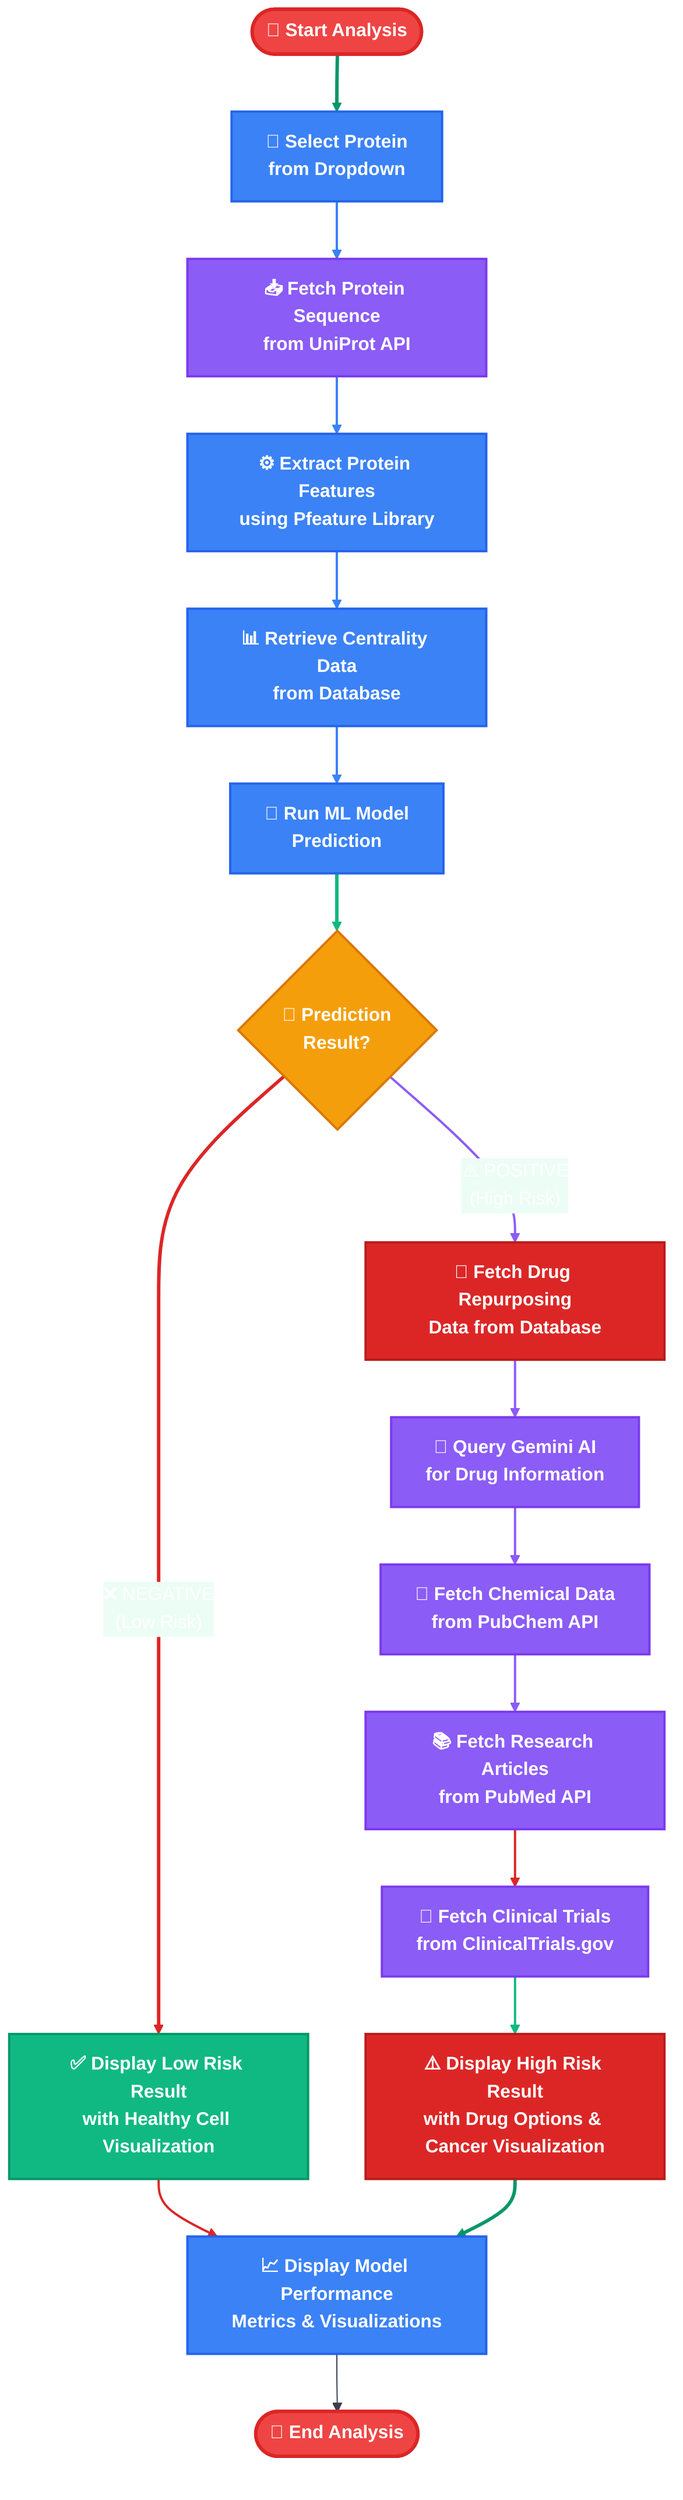 %%{init: {
  'theme': 'base',
  'themeVariables': {
    'primaryColor': '#059669',
    'primaryTextColor': '#ffffff',
    'primaryBorderColor': '#047857',
    'lineColor': '#374151',
    'secondaryColor': '#ecfdf5',
    'tertiaryColor': '#d1fae5',
    'background': '#ffffff',
    'actorBkg': '#3b82f6',
    'actorTextColor': '#ffffff',
    'actorLineColor': '#1d4ed8'
  }
}}%%

flowchart TD
    %% Styling
    classDef startEnd fill:#ef4444,stroke:#dc2626,stroke-width:3px,color:#ffffff,font-weight:bold
    classDef process fill:#3b82f6,stroke:#2563eb,stroke-width:2px,color:#ffffff,font-weight:bold
    classDef decision fill:#f59e0b,stroke:#d97706,stroke-width:2px,color:#ffffff,font-weight:bold
    classDef positive fill:#dc2626,stroke:#b91c1c,stroke-width:2px,color:#ffffff,font-weight:bold
    classDef negative fill:#10b981,stroke:#059669,stroke-width:2px,color:#ffffff,font-weight:bold
    classDef external fill:#8b5cf6,stroke:#7c3aed,stroke-width:2px,color:#ffffff,font-weight:bold
    
    Start([🚀 Start Analysis]):::startEnd
    
    %% Main Flow
    Start --> SelectProtein["🧬 Select Protein<br/>from Dropdown"]:::process
    SelectProtein --> FetchSequence["📥 Fetch Protein Sequence<br/>from UniProt API"]:::external
    FetchSequence --> ExtractFeatures["⚙️ Extract Protein Features<br/>using Pfeature Library"]:::process
    ExtractFeatures --> GetCentrality["📊 Retrieve Centrality Data<br/>from Database"]:::process
    GetCentrality --> RunML["🤖 Run ML Model<br/>Prediction"]:::process
    
    %% Decision Point
    RunML --> Decision{"🎯 Prediction<br/>Result?"}:::decision
    
    %% Negative Path
    Decision -->|"❌ NEGATIVE<br/>(Low Risk)"| ShowNegative["✅ Display Low Risk Result<br/>with Healthy Cell Visualization"]:::negative
    
    %% Positive Path
    Decision -->|"⚠️ POSITIVE<br/>(High Risk)"| FetchDrugs["💊 Fetch Drug Repurposing<br/>Data from Database"]:::positive
    
    %% Drug Processing Chain
    FetchDrugs --> QueryGemini["🤖 Query Gemini AI<br/>for Drug Information"]:::external
    QueryGemini --> FetchPubChem["🧪 Fetch Chemical Data<br/>from PubChem API"]:::external
    FetchPubChem --> FetchPubMed["📚 Fetch Research Articles<br/>from PubMed API"]:::external
    FetchPubMed --> FetchTrials["🏥 Fetch Clinical Trials<br/>from ClinicalTrials.gov"]:::external
    FetchTrials --> ShowPositive["⚠️ Display High Risk Result<br/>with Drug Options & Cancer Visualization"]:::positive
    
    %% Convergence
    ShowNegative --> ShowMetrics["📈 Display Model Performance<br/>Metrics & Visualizations"]:::process
    ShowPositive --> ShowMetrics
    
    ShowMetrics --> End([🏁 End Analysis]):::startEnd
    
    %% Styling for arrows
    linkStyle 0 stroke:#059669,stroke-width:3px
    linkStyle 1 stroke:#3b82f6,stroke-width:2px
    linkStyle 2 stroke:#3b82f6,stroke-width:2px
    linkStyle 3 stroke:#3b82f6,stroke-width:2px
    linkStyle 4 stroke:#3b82f6,stroke-width:2px
    linkStyle 5 stroke:#10b981,stroke-width:3px
    linkStyle 6 stroke:#dc2626,stroke-width:3px
    linkStyle 7 stroke:#8b5cf6,stroke-width:2px
    linkStyle 8 stroke:#8b5cf6,stroke-width:2px
    linkStyle 9 stroke:#8b5cf6,stroke-width:2px
    linkStyle 10 stroke:#8b5cf6,stroke-width:2px
    linkStyle 11 stroke:#dc2626,stroke-width:2px
    linkStyle 12 stroke:#10b981,stroke-width:2px
    linkStyle 13 stroke:#dc2626,stroke-width:2px
    linkStyle 14 stroke:#059669,stroke-width:3px